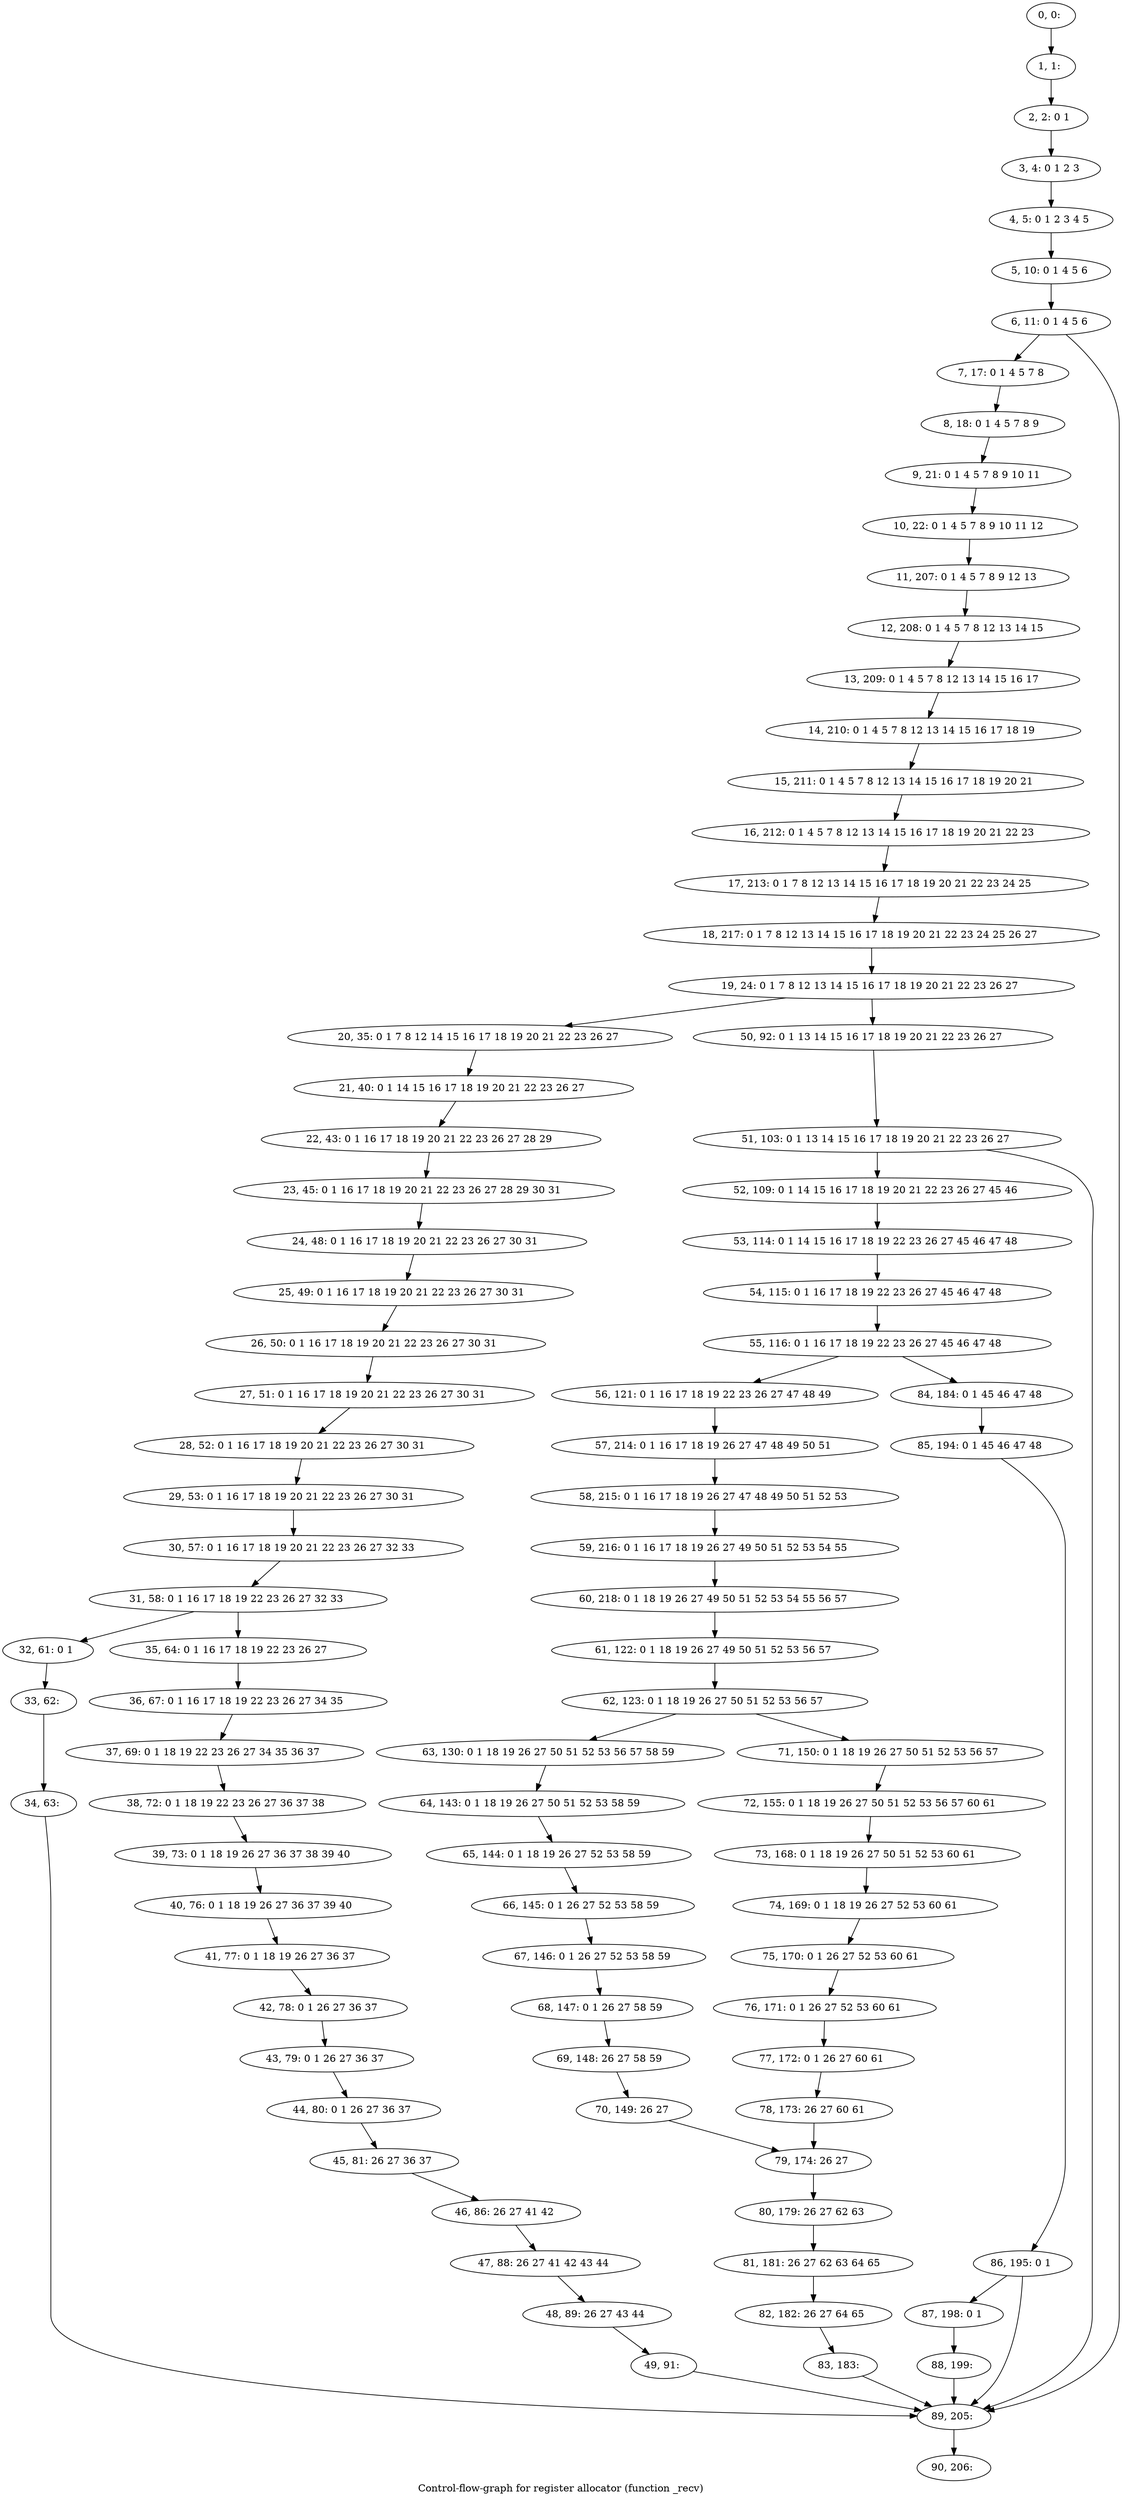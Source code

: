 digraph G {
graph [label="Control-flow-graph for register allocator (function _recv)"]
0[label="0, 0: "];
1[label="1, 1: "];
2[label="2, 2: 0 1 "];
3[label="3, 4: 0 1 2 3 "];
4[label="4, 5: 0 1 2 3 4 5 "];
5[label="5, 10: 0 1 4 5 6 "];
6[label="6, 11: 0 1 4 5 6 "];
7[label="7, 17: 0 1 4 5 7 8 "];
8[label="8, 18: 0 1 4 5 7 8 9 "];
9[label="9, 21: 0 1 4 5 7 8 9 10 11 "];
10[label="10, 22: 0 1 4 5 7 8 9 10 11 12 "];
11[label="11, 207: 0 1 4 5 7 8 9 12 13 "];
12[label="12, 208: 0 1 4 5 7 8 12 13 14 15 "];
13[label="13, 209: 0 1 4 5 7 8 12 13 14 15 16 17 "];
14[label="14, 210: 0 1 4 5 7 8 12 13 14 15 16 17 18 19 "];
15[label="15, 211: 0 1 4 5 7 8 12 13 14 15 16 17 18 19 20 21 "];
16[label="16, 212: 0 1 4 5 7 8 12 13 14 15 16 17 18 19 20 21 22 23 "];
17[label="17, 213: 0 1 7 8 12 13 14 15 16 17 18 19 20 21 22 23 24 25 "];
18[label="18, 217: 0 1 7 8 12 13 14 15 16 17 18 19 20 21 22 23 24 25 26 27 "];
19[label="19, 24: 0 1 7 8 12 13 14 15 16 17 18 19 20 21 22 23 26 27 "];
20[label="20, 35: 0 1 7 8 12 14 15 16 17 18 19 20 21 22 23 26 27 "];
21[label="21, 40: 0 1 14 15 16 17 18 19 20 21 22 23 26 27 "];
22[label="22, 43: 0 1 16 17 18 19 20 21 22 23 26 27 28 29 "];
23[label="23, 45: 0 1 16 17 18 19 20 21 22 23 26 27 28 29 30 31 "];
24[label="24, 48: 0 1 16 17 18 19 20 21 22 23 26 27 30 31 "];
25[label="25, 49: 0 1 16 17 18 19 20 21 22 23 26 27 30 31 "];
26[label="26, 50: 0 1 16 17 18 19 20 21 22 23 26 27 30 31 "];
27[label="27, 51: 0 1 16 17 18 19 20 21 22 23 26 27 30 31 "];
28[label="28, 52: 0 1 16 17 18 19 20 21 22 23 26 27 30 31 "];
29[label="29, 53: 0 1 16 17 18 19 20 21 22 23 26 27 30 31 "];
30[label="30, 57: 0 1 16 17 18 19 20 21 22 23 26 27 32 33 "];
31[label="31, 58: 0 1 16 17 18 19 22 23 26 27 32 33 "];
32[label="32, 61: 0 1 "];
33[label="33, 62: "];
34[label="34, 63: "];
35[label="35, 64: 0 1 16 17 18 19 22 23 26 27 "];
36[label="36, 67: 0 1 16 17 18 19 22 23 26 27 34 35 "];
37[label="37, 69: 0 1 18 19 22 23 26 27 34 35 36 37 "];
38[label="38, 72: 0 1 18 19 22 23 26 27 36 37 38 "];
39[label="39, 73: 0 1 18 19 26 27 36 37 38 39 40 "];
40[label="40, 76: 0 1 18 19 26 27 36 37 39 40 "];
41[label="41, 77: 0 1 18 19 26 27 36 37 "];
42[label="42, 78: 0 1 26 27 36 37 "];
43[label="43, 79: 0 1 26 27 36 37 "];
44[label="44, 80: 0 1 26 27 36 37 "];
45[label="45, 81: 26 27 36 37 "];
46[label="46, 86: 26 27 41 42 "];
47[label="47, 88: 26 27 41 42 43 44 "];
48[label="48, 89: 26 27 43 44 "];
49[label="49, 91: "];
50[label="50, 92: 0 1 13 14 15 16 17 18 19 20 21 22 23 26 27 "];
51[label="51, 103: 0 1 13 14 15 16 17 18 19 20 21 22 23 26 27 "];
52[label="52, 109: 0 1 14 15 16 17 18 19 20 21 22 23 26 27 45 46 "];
53[label="53, 114: 0 1 14 15 16 17 18 19 22 23 26 27 45 46 47 48 "];
54[label="54, 115: 0 1 16 17 18 19 22 23 26 27 45 46 47 48 "];
55[label="55, 116: 0 1 16 17 18 19 22 23 26 27 45 46 47 48 "];
56[label="56, 121: 0 1 16 17 18 19 22 23 26 27 47 48 49 "];
57[label="57, 214: 0 1 16 17 18 19 26 27 47 48 49 50 51 "];
58[label="58, 215: 0 1 16 17 18 19 26 27 47 48 49 50 51 52 53 "];
59[label="59, 216: 0 1 16 17 18 19 26 27 49 50 51 52 53 54 55 "];
60[label="60, 218: 0 1 18 19 26 27 49 50 51 52 53 54 55 56 57 "];
61[label="61, 122: 0 1 18 19 26 27 49 50 51 52 53 56 57 "];
62[label="62, 123: 0 1 18 19 26 27 50 51 52 53 56 57 "];
63[label="63, 130: 0 1 18 19 26 27 50 51 52 53 56 57 58 59 "];
64[label="64, 143: 0 1 18 19 26 27 50 51 52 53 58 59 "];
65[label="65, 144: 0 1 18 19 26 27 52 53 58 59 "];
66[label="66, 145: 0 1 26 27 52 53 58 59 "];
67[label="67, 146: 0 1 26 27 52 53 58 59 "];
68[label="68, 147: 0 1 26 27 58 59 "];
69[label="69, 148: 26 27 58 59 "];
70[label="70, 149: 26 27 "];
71[label="71, 150: 0 1 18 19 26 27 50 51 52 53 56 57 "];
72[label="72, 155: 0 1 18 19 26 27 50 51 52 53 56 57 60 61 "];
73[label="73, 168: 0 1 18 19 26 27 50 51 52 53 60 61 "];
74[label="74, 169: 0 1 18 19 26 27 52 53 60 61 "];
75[label="75, 170: 0 1 26 27 52 53 60 61 "];
76[label="76, 171: 0 1 26 27 52 53 60 61 "];
77[label="77, 172: 0 1 26 27 60 61 "];
78[label="78, 173: 26 27 60 61 "];
79[label="79, 174: 26 27 "];
80[label="80, 179: 26 27 62 63 "];
81[label="81, 181: 26 27 62 63 64 65 "];
82[label="82, 182: 26 27 64 65 "];
83[label="83, 183: "];
84[label="84, 184: 0 1 45 46 47 48 "];
85[label="85, 194: 0 1 45 46 47 48 "];
86[label="86, 195: 0 1 "];
87[label="87, 198: 0 1 "];
88[label="88, 199: "];
89[label="89, 205: "];
90[label="90, 206: "];
0->1 ;
1->2 ;
2->3 ;
3->4 ;
4->5 ;
5->6 ;
6->7 ;
6->89 ;
7->8 ;
8->9 ;
9->10 ;
10->11 ;
11->12 ;
12->13 ;
13->14 ;
14->15 ;
15->16 ;
16->17 ;
17->18 ;
18->19 ;
19->20 ;
19->50 ;
20->21 ;
21->22 ;
22->23 ;
23->24 ;
24->25 ;
25->26 ;
26->27 ;
27->28 ;
28->29 ;
29->30 ;
30->31 ;
31->32 ;
31->35 ;
32->33 ;
33->34 ;
34->89 ;
35->36 ;
36->37 ;
37->38 ;
38->39 ;
39->40 ;
40->41 ;
41->42 ;
42->43 ;
43->44 ;
44->45 ;
45->46 ;
46->47 ;
47->48 ;
48->49 ;
49->89 ;
50->51 ;
51->52 ;
51->89 ;
52->53 ;
53->54 ;
54->55 ;
55->56 ;
55->84 ;
56->57 ;
57->58 ;
58->59 ;
59->60 ;
60->61 ;
61->62 ;
62->63 ;
62->71 ;
63->64 ;
64->65 ;
65->66 ;
66->67 ;
67->68 ;
68->69 ;
69->70 ;
70->79 ;
71->72 ;
72->73 ;
73->74 ;
74->75 ;
75->76 ;
76->77 ;
77->78 ;
78->79 ;
79->80 ;
80->81 ;
81->82 ;
82->83 ;
83->89 ;
84->85 ;
85->86 ;
86->87 ;
86->89 ;
87->88 ;
88->89 ;
89->90 ;
}
